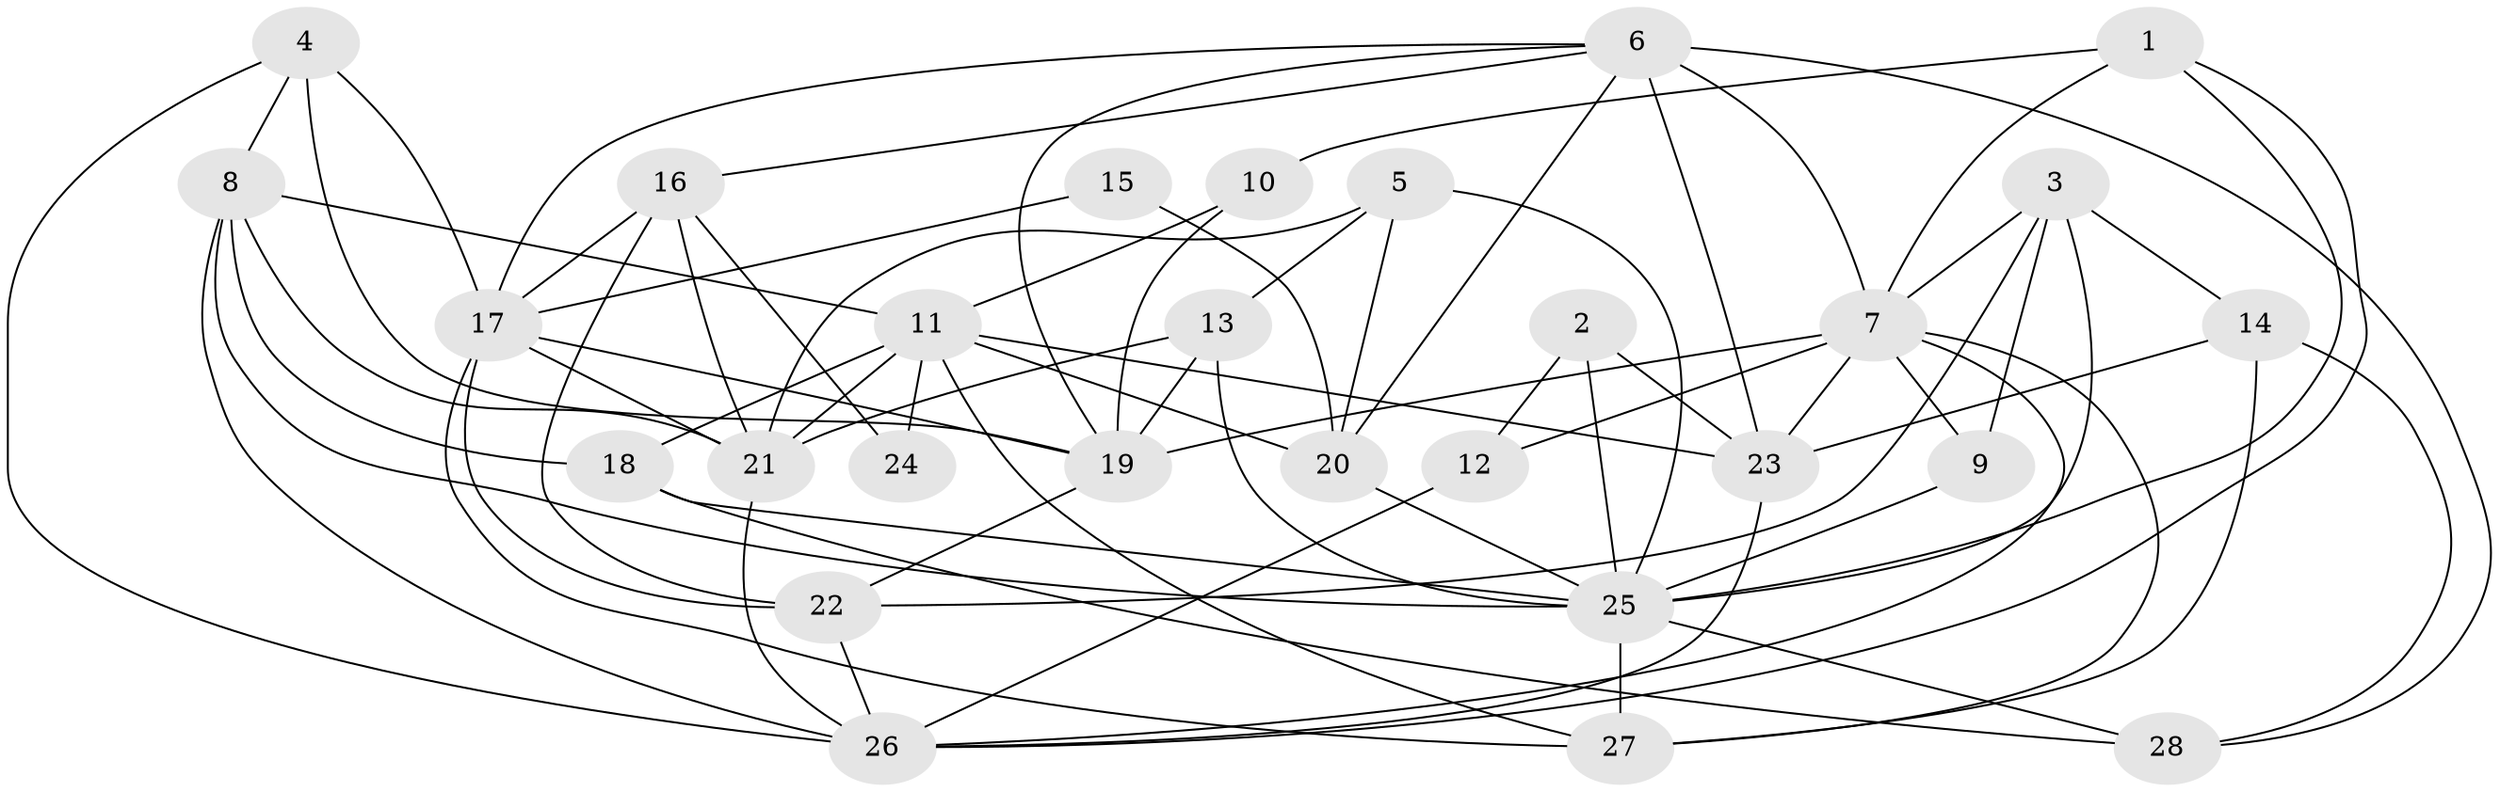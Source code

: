 // original degree distribution, {3: 0.23214285714285715, 4: 0.32142857142857145, 2: 0.14285714285714285, 6: 0.08928571428571429, 5: 0.16071428571428573, 8: 0.017857142857142856, 7: 0.03571428571428571}
// Generated by graph-tools (version 1.1) at 2025/02/03/09/25 03:02:05]
// undirected, 28 vertices, 73 edges
graph export_dot {
graph [start="1"]
  node [color=gray90,style=filled];
  1;
  2;
  3;
  4;
  5;
  6;
  7;
  8;
  9;
  10;
  11;
  12;
  13;
  14;
  15;
  16;
  17;
  18;
  19;
  20;
  21;
  22;
  23;
  24;
  25;
  26;
  27;
  28;
  1 -- 7 [weight=1.0];
  1 -- 10 [weight=1.0];
  1 -- 25 [weight=1.0];
  1 -- 26 [weight=1.0];
  2 -- 12 [weight=1.0];
  2 -- 23 [weight=1.0];
  2 -- 25 [weight=1.0];
  3 -- 7 [weight=2.0];
  3 -- 9 [weight=1.0];
  3 -- 14 [weight=2.0];
  3 -- 22 [weight=1.0];
  3 -- 25 [weight=1.0];
  4 -- 8 [weight=1.0];
  4 -- 17 [weight=1.0];
  4 -- 19 [weight=1.0];
  4 -- 26 [weight=1.0];
  5 -- 13 [weight=1.0];
  5 -- 20 [weight=1.0];
  5 -- 21 [weight=1.0];
  5 -- 25 [weight=1.0];
  6 -- 7 [weight=1.0];
  6 -- 16 [weight=1.0];
  6 -- 17 [weight=1.0];
  6 -- 19 [weight=1.0];
  6 -- 20 [weight=1.0];
  6 -- 23 [weight=2.0];
  6 -- 28 [weight=1.0];
  7 -- 9 [weight=1.0];
  7 -- 12 [weight=1.0];
  7 -- 19 [weight=1.0];
  7 -- 23 [weight=1.0];
  7 -- 26 [weight=1.0];
  7 -- 27 [weight=1.0];
  8 -- 11 [weight=1.0];
  8 -- 18 [weight=2.0];
  8 -- 21 [weight=1.0];
  8 -- 25 [weight=1.0];
  8 -- 26 [weight=1.0];
  9 -- 25 [weight=1.0];
  10 -- 11 [weight=1.0];
  10 -- 19 [weight=1.0];
  11 -- 18 [weight=1.0];
  11 -- 20 [weight=1.0];
  11 -- 21 [weight=1.0];
  11 -- 23 [weight=2.0];
  11 -- 24 [weight=1.0];
  11 -- 27 [weight=1.0];
  12 -- 26 [weight=1.0];
  13 -- 19 [weight=1.0];
  13 -- 21 [weight=1.0];
  13 -- 25 [weight=1.0];
  14 -- 23 [weight=1.0];
  14 -- 27 [weight=1.0];
  14 -- 28 [weight=1.0];
  15 -- 17 [weight=1.0];
  15 -- 20 [weight=1.0];
  16 -- 17 [weight=1.0];
  16 -- 21 [weight=1.0];
  16 -- 22 [weight=1.0];
  16 -- 24 [weight=1.0];
  17 -- 19 [weight=1.0];
  17 -- 21 [weight=1.0];
  17 -- 22 [weight=1.0];
  17 -- 27 [weight=1.0];
  18 -- 25 [weight=1.0];
  18 -- 28 [weight=1.0];
  19 -- 22 [weight=1.0];
  20 -- 25 [weight=1.0];
  21 -- 26 [weight=1.0];
  22 -- 26 [weight=1.0];
  23 -- 26 [weight=1.0];
  25 -- 27 [weight=2.0];
  25 -- 28 [weight=1.0];
}
